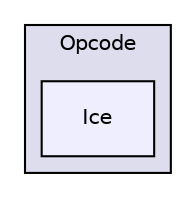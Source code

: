 digraph "bullet/bullet-2.82-r2704/Extras/CDTestFramework/Opcode/Ice" {
  compound=true
  node [ fontsize="10", fontname="Helvetica"];
  edge [ labelfontsize="10", labelfontname="Helvetica"];
  subgraph clusterdir_c9bb3932e0463adfc3a5368e57096be9 {
    graph [ bgcolor="#ddddee", pencolor="black", label="Opcode" fontname="Helvetica", fontsize="10", URL="dir_c9bb3932e0463adfc3a5368e57096be9.html"]
  dir_aef1971dc10d3c5afd8bf4f7cccaab8a [shape=box, label="Ice", style="filled", fillcolor="#eeeeff", pencolor="black", URL="dir_aef1971dc10d3c5afd8bf4f7cccaab8a.html"];
  }
}
